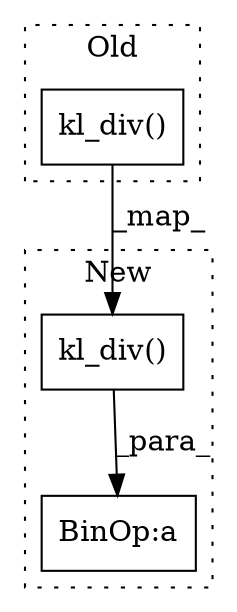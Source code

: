digraph G {
subgraph cluster0 {
1 [label="kl_div()" a="75" s="2822,2870" l="21,24" shape="box"];
label = "Old";
style="dotted";
}
subgraph cluster1 {
2 [label="kl_div()" a="75" s="2963,3011" l="21,24" shape="box"];
3 [label="BinOp:a" a="82" s="3035" l="3" shape="box"];
label = "New";
style="dotted";
}
1 -> 2 [label="_map_"];
2 -> 3 [label="_para_"];
}